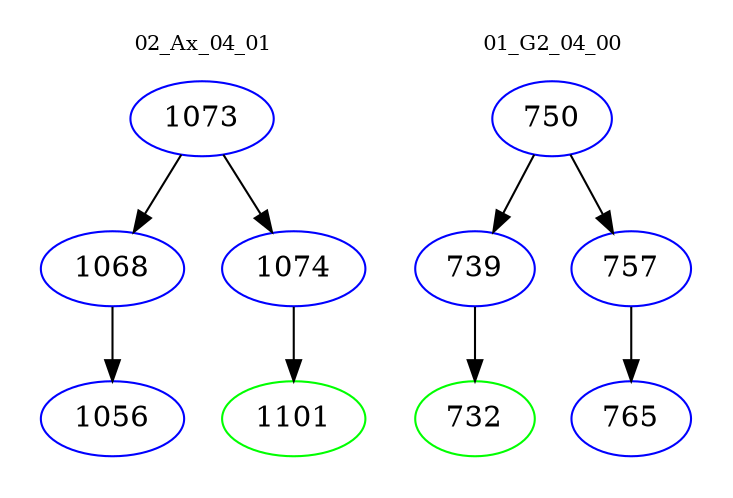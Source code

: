 digraph{
subgraph cluster_0 {
color = white
label = "02_Ax_04_01";
fontsize=10;
T0_1073 [label="1073", color="blue"]
T0_1073 -> T0_1068 [color="black"]
T0_1068 [label="1068", color="blue"]
T0_1068 -> T0_1056 [color="black"]
T0_1056 [label="1056", color="blue"]
T0_1073 -> T0_1074 [color="black"]
T0_1074 [label="1074", color="blue"]
T0_1074 -> T0_1101 [color="black"]
T0_1101 [label="1101", color="green"]
}
subgraph cluster_1 {
color = white
label = "01_G2_04_00";
fontsize=10;
T1_750 [label="750", color="blue"]
T1_750 -> T1_739 [color="black"]
T1_739 [label="739", color="blue"]
T1_739 -> T1_732 [color="black"]
T1_732 [label="732", color="green"]
T1_750 -> T1_757 [color="black"]
T1_757 [label="757", color="blue"]
T1_757 -> T1_765 [color="black"]
T1_765 [label="765", color="blue"]
}
}
